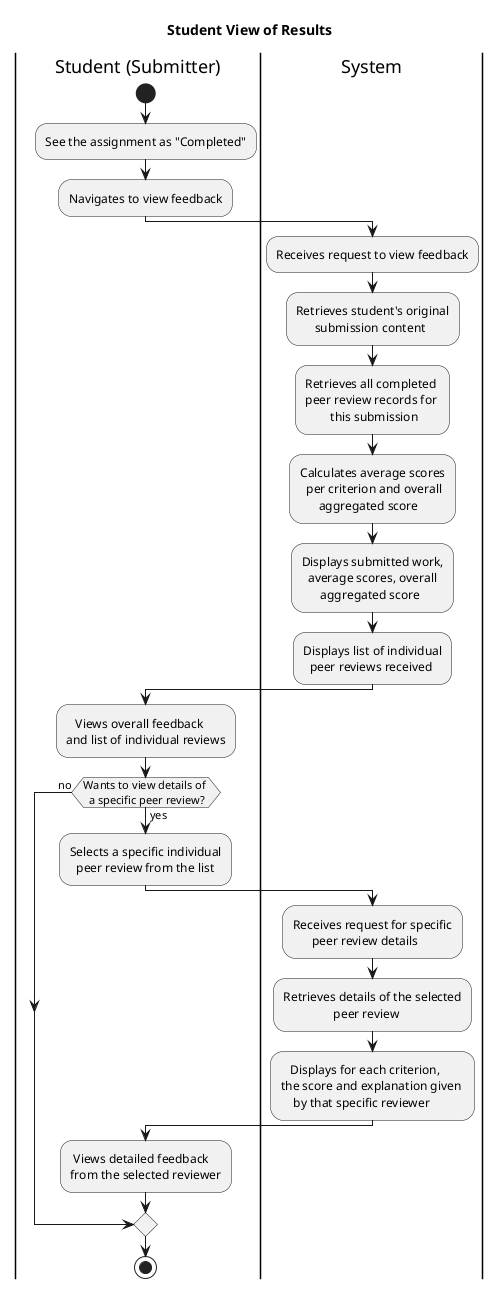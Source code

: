@startuml
title Student View of Results

|Student (Submitter)|
start
:See the assignment as "Completed";
:Navigates to view feedback;

|System|
:Receives request to view feedback;
:Retrieves student's original 
      submission content;
:Retrieves all completed 
peer review records for 
        this submission;
:Calculates average scores 
  per criterion and overall 
      aggregated score;
:Displays submitted work, 
  average scores, overall 
      aggregated score;
:Displays list of individual 
  peer reviews received;

|Student (Submitter)|
:   Views overall feedback 
and list of individual reviews;
if (Wants to view details of 
  a specific peer review?) then (yes)
  :Selects a specific individual 
    peer review from the list;

  |System|
  :Receives request for specific 
        peer review details;
  :Retrieves details of the selected 
                  peer review;
  :   Displays for each criterion, 
  the score and explanation given 
      by that specific reviewer;

  |Student (Submitter)|
  : Views detailed feedback 
  from the selected reviewer;
else (no)
  ' Student is done viewing the summary
endif

|Student (Submitter)|
stop

@enduml